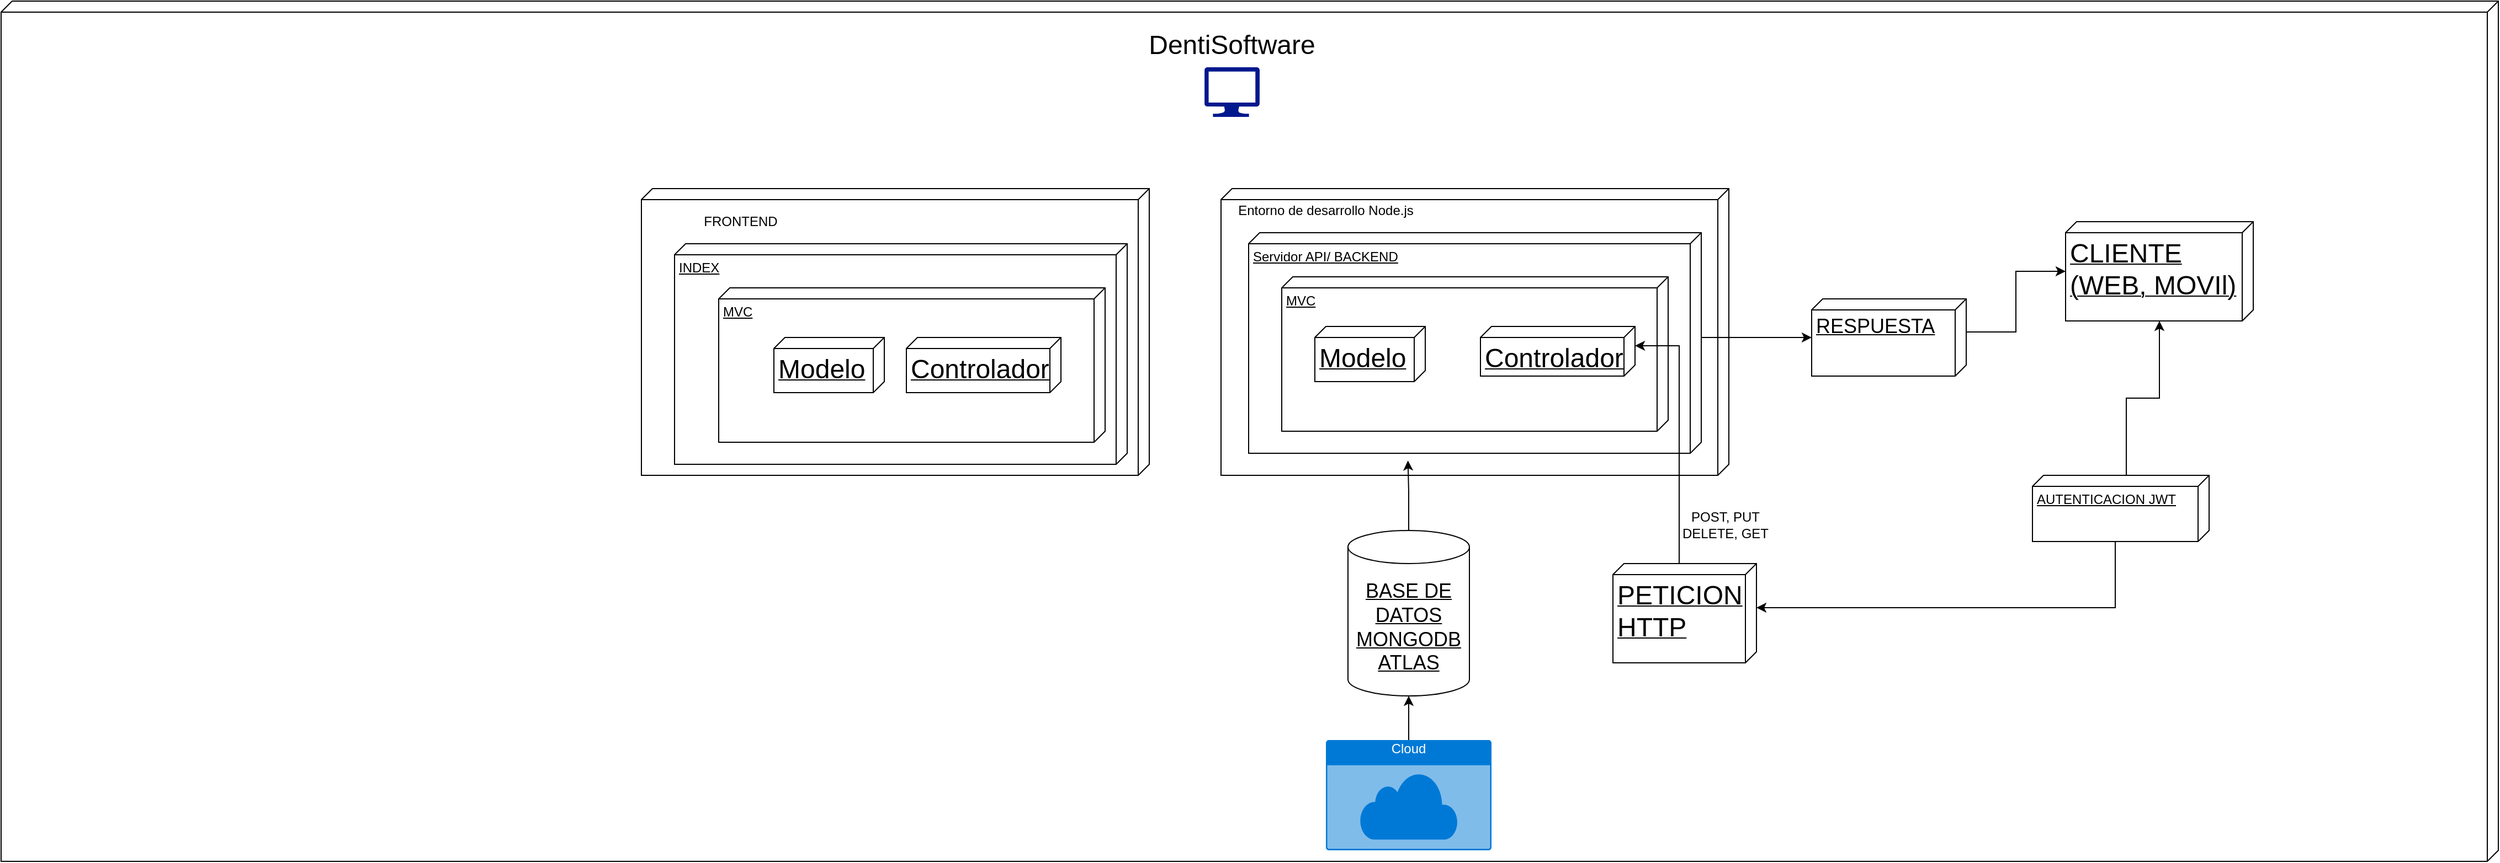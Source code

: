 <mxfile version="27.0.5">
  <diagram name="Página-1" id="npI__E2iPq3nfUKhyoLV">
    <mxGraphModel dx="3691" dy="1110" grid="1" gridSize="10" guides="1" tooltips="1" connect="1" arrows="1" fold="1" page="1" pageScale="1" pageWidth="827" pageHeight="1169" math="0" shadow="0">
      <root>
        <mxCell id="0" />
        <mxCell id="1" parent="0" />
        <mxCell id="NXqMpHXRE2b2beQ41x6s-4" value="" style="verticalAlign=top;align=left;spacingTop=8;spacingLeft=2;spacingRight=12;shape=cube;size=10;direction=south;fontStyle=4;html=1;whiteSpace=wrap;" vertex="1" parent="1">
          <mxGeometry x="-1130" y="20" width="2262" height="780" as="geometry" />
        </mxCell>
        <mxCell id="NXqMpHXRE2b2beQ41x6s-2" value="" style="verticalAlign=top;align=left;spacingTop=8;spacingLeft=2;spacingRight=12;shape=cube;size=10;direction=south;fontStyle=4;html=1;whiteSpace=wrap;" vertex="1" parent="1">
          <mxGeometry x="-25" y="190" width="460" height="260" as="geometry" />
        </mxCell>
        <mxCell id="NXqMpHXRE2b2beQ41x6s-3" value="Entorno de desarrollo Node.js" style="text;strokeColor=none;align=center;fillColor=none;html=1;verticalAlign=middle;whiteSpace=wrap;rounded=0;" vertex="1" parent="1">
          <mxGeometry x="-20" y="190" width="180" height="40" as="geometry" />
        </mxCell>
        <mxCell id="NXqMpHXRE2b2beQ41x6s-5" value="&lt;font style=&quot;font-size: 24px;&quot;&gt;DentiSoftware&lt;/font&gt;" style="text;strokeColor=none;align=center;fillColor=none;html=1;verticalAlign=middle;whiteSpace=wrap;rounded=0;" vertex="1" parent="1">
          <mxGeometry x="-70" y="50" width="110" height="20" as="geometry" />
        </mxCell>
        <mxCell id="NXqMpHXRE2b2beQ41x6s-25" style="edgeStyle=orthogonalEdgeStyle;rounded=0;orthogonalLoop=1;jettySize=auto;html=1;exitX=0;exitY=0;exitDx=95;exitDy=0;exitPerimeter=0;" edge="1" parent="1" source="NXqMpHXRE2b2beQ41x6s-7" target="NXqMpHXRE2b2beQ41x6s-24">
          <mxGeometry relative="1" as="geometry" />
        </mxCell>
        <mxCell id="NXqMpHXRE2b2beQ41x6s-7" value="Servidor API/ BACKEND" style="verticalAlign=top;align=left;spacingTop=8;spacingLeft=2;spacingRight=12;shape=cube;size=10;direction=south;fontStyle=4;html=1;whiteSpace=wrap;" vertex="1" parent="1">
          <mxGeometry y="230" width="410" height="200" as="geometry" />
        </mxCell>
        <mxCell id="NXqMpHXRE2b2beQ41x6s-10" value="MVC" style="verticalAlign=top;align=left;spacingTop=8;spacingLeft=2;spacingRight=12;shape=cube;size=10;direction=south;fontStyle=4;html=1;whiteSpace=wrap;" vertex="1" parent="1">
          <mxGeometry x="30" y="270" width="350" height="140" as="geometry" />
        </mxCell>
        <mxCell id="NXqMpHXRE2b2beQ41x6s-8" value="&lt;font style=&quot;font-size: 24px;&quot;&gt;Modelo&lt;/font&gt;" style="verticalAlign=top;align=left;spacingTop=8;spacingLeft=2;spacingRight=12;shape=cube;size=10;direction=south;fontStyle=4;html=1;whiteSpace=wrap;" vertex="1" parent="1">
          <mxGeometry x="60" y="315" width="100" height="50" as="geometry" />
        </mxCell>
        <mxCell id="NXqMpHXRE2b2beQ41x6s-9" value="&lt;font style=&quot;font-size: 24px;&quot;&gt;Controlador&lt;/font&gt;" style="verticalAlign=top;align=left;spacingTop=8;spacingLeft=2;spacingRight=12;shape=cube;size=10;direction=south;fontStyle=4;html=1;whiteSpace=wrap;" vertex="1" parent="1">
          <mxGeometry x="210" y="315" width="140" height="45" as="geometry" />
        </mxCell>
        <mxCell id="NXqMpHXRE2b2beQ41x6s-14" value="&lt;font style=&quot;font-size: 24px;&quot;&gt;PETICION HTTP&lt;/font&gt;" style="verticalAlign=top;align=left;spacingTop=8;spacingLeft=2;spacingRight=12;shape=cube;size=10;direction=south;fontStyle=4;html=1;whiteSpace=wrap;" vertex="1" parent="1">
          <mxGeometry x="330" y="530" width="130" height="90" as="geometry" />
        </mxCell>
        <mxCell id="NXqMpHXRE2b2beQ41x6s-15" style="edgeStyle=orthogonalEdgeStyle;rounded=0;orthogonalLoop=1;jettySize=auto;html=1;exitX=0;exitY=0;exitDx=0;exitDy=60;exitPerimeter=0;entryX=0;entryY=0;entryDx=17.5;entryDy=0;entryPerimeter=0;" edge="1" parent="1" source="NXqMpHXRE2b2beQ41x6s-14" target="NXqMpHXRE2b2beQ41x6s-9">
          <mxGeometry relative="1" as="geometry">
            <Array as="points">
              <mxPoint x="390" y="530" />
              <mxPoint x="390" y="332" />
            </Array>
          </mxGeometry>
        </mxCell>
        <mxCell id="NXqMpHXRE2b2beQ41x6s-17" value="POST, PUT DELETE, GET" style="text;strokeColor=none;align=center;fillColor=none;html=1;verticalAlign=middle;whiteSpace=wrap;rounded=0;" vertex="1" parent="1">
          <mxGeometry x="384" y="470" width="96" height="50" as="geometry" />
        </mxCell>
        <mxCell id="NXqMpHXRE2b2beQ41x6s-18" value="&lt;font style=&quot;font-size: 24px;&quot;&gt;CLIENTE&lt;/font&gt;&lt;div&gt;&lt;span style=&quot;font-size: 24px;&quot;&gt;(WEB, MOVIl)&lt;/span&gt;&lt;/div&gt;" style="verticalAlign=top;align=left;spacingTop=8;spacingLeft=2;spacingRight=12;shape=cube;size=10;direction=south;fontStyle=4;html=1;whiteSpace=wrap;" vertex="1" parent="1">
          <mxGeometry x="740" y="220" width="170" height="90" as="geometry" />
        </mxCell>
        <mxCell id="NXqMpHXRE2b2beQ41x6s-40" style="edgeStyle=orthogonalEdgeStyle;rounded=0;orthogonalLoop=1;jettySize=auto;html=1;exitX=0;exitY=0;exitDx=0;exitDy=75;exitPerimeter=0;" edge="1" parent="1" source="NXqMpHXRE2b2beQ41x6s-20" target="NXqMpHXRE2b2beQ41x6s-18">
          <mxGeometry relative="1" as="geometry" />
        </mxCell>
        <mxCell id="NXqMpHXRE2b2beQ41x6s-20" value="AUTENTICACION JWT" style="verticalAlign=top;align=left;spacingTop=8;spacingLeft=2;spacingRight=12;shape=cube;size=10;direction=south;fontStyle=4;html=1;whiteSpace=wrap;" vertex="1" parent="1">
          <mxGeometry x="710" y="450" width="160" height="60" as="geometry" />
        </mxCell>
        <mxCell id="NXqMpHXRE2b2beQ41x6s-22" style="edgeStyle=orthogonalEdgeStyle;rounded=0;orthogonalLoop=1;jettySize=auto;html=1;exitX=0;exitY=0;exitDx=60;exitDy=85;exitPerimeter=0;entryX=0;entryY=0;entryDx=40;entryDy=0;entryPerimeter=0;" edge="1" parent="1" source="NXqMpHXRE2b2beQ41x6s-20" target="NXqMpHXRE2b2beQ41x6s-14">
          <mxGeometry relative="1" as="geometry" />
        </mxCell>
        <mxCell id="NXqMpHXRE2b2beQ41x6s-26" style="edgeStyle=orthogonalEdgeStyle;rounded=0;orthogonalLoop=1;jettySize=auto;html=1;exitX=0;exitY=0;exitDx=30;exitDy=0;exitPerimeter=0;" edge="1" parent="1" source="NXqMpHXRE2b2beQ41x6s-24" target="NXqMpHXRE2b2beQ41x6s-18">
          <mxGeometry relative="1" as="geometry" />
        </mxCell>
        <mxCell id="NXqMpHXRE2b2beQ41x6s-24" value="&lt;font style=&quot;font-size: 18px;&quot;&gt;RESPUESTA&lt;/font&gt;" style="verticalAlign=top;align=left;spacingTop=8;spacingLeft=2;spacingRight=12;shape=cube;size=10;direction=south;fontStyle=4;html=1;whiteSpace=wrap;" vertex="1" parent="1">
          <mxGeometry x="510" y="290" width="140" height="70" as="geometry" />
        </mxCell>
        <mxCell id="NXqMpHXRE2b2beQ41x6s-28" value="&lt;span style=&quot;font-size: 18px; text-align: left; text-decoration-line: underline;&quot;&gt;BASE DE DATOS MONGODB ATLAS&lt;/span&gt;" style="shape=cylinder3;whiteSpace=wrap;html=1;boundedLbl=1;backgroundOutline=1;size=15;" vertex="1" parent="1">
          <mxGeometry x="90" y="500" width="110" height="150" as="geometry" />
        </mxCell>
        <mxCell id="NXqMpHXRE2b2beQ41x6s-29" style="edgeStyle=orthogonalEdgeStyle;rounded=0;orthogonalLoop=1;jettySize=auto;html=1;entryX=1.033;entryY=0.648;entryDx=0;entryDy=0;entryPerimeter=0;" edge="1" parent="1" source="NXqMpHXRE2b2beQ41x6s-28" target="NXqMpHXRE2b2beQ41x6s-7">
          <mxGeometry relative="1" as="geometry" />
        </mxCell>
        <mxCell id="NXqMpHXRE2b2beQ41x6s-31" style="edgeStyle=orthogonalEdgeStyle;rounded=0;orthogonalLoop=1;jettySize=auto;html=1;" edge="1" parent="1" source="NXqMpHXRE2b2beQ41x6s-30" target="NXqMpHXRE2b2beQ41x6s-28">
          <mxGeometry relative="1" as="geometry" />
        </mxCell>
        <mxCell id="NXqMpHXRE2b2beQ41x6s-30" value="Cloud" style="html=1;whiteSpace=wrap;strokeColor=none;fillColor=#0079D6;labelPosition=center;verticalLabelPosition=middle;verticalAlign=top;align=center;fontSize=12;outlineConnect=0;spacingTop=-6;fontColor=#FFFFFF;sketch=0;shape=mxgraph.sitemap.cloud;" vertex="1" parent="1">
          <mxGeometry x="70" y="690" width="150" height="100" as="geometry" />
        </mxCell>
        <mxCell id="NXqMpHXRE2b2beQ41x6s-33" value="" style="sketch=0;aspect=fixed;pointerEvents=1;shadow=0;dashed=0;html=1;strokeColor=none;labelPosition=center;verticalLabelPosition=bottom;verticalAlign=top;align=center;fillColor=#00188D;shape=mxgraph.azure.computer" vertex="1" parent="1">
          <mxGeometry x="-40" y="80" width="50" height="45" as="geometry" />
        </mxCell>
        <mxCell id="NXqMpHXRE2b2beQ41x6s-34" value="" style="verticalAlign=top;align=left;spacingTop=8;spacingLeft=2;spacingRight=12;shape=cube;size=10;direction=south;fontStyle=4;html=1;whiteSpace=wrap;" vertex="1" parent="1">
          <mxGeometry x="-550" y="190" width="460" height="260" as="geometry" />
        </mxCell>
        <mxCell id="NXqMpHXRE2b2beQ41x6s-35" value="FRONTEND" style="text;strokeColor=none;align=center;fillColor=none;html=1;verticalAlign=middle;whiteSpace=wrap;rounded=0;" vertex="1" parent="1">
          <mxGeometry x="-550" y="200" width="180" height="40" as="geometry" />
        </mxCell>
        <mxCell id="NXqMpHXRE2b2beQ41x6s-36" value="INDEX" style="verticalAlign=top;align=left;spacingTop=8;spacingLeft=2;spacingRight=12;shape=cube;size=10;direction=south;fontStyle=4;html=1;whiteSpace=wrap;" vertex="1" parent="1">
          <mxGeometry x="-520" y="240" width="410" height="200" as="geometry" />
        </mxCell>
        <mxCell id="NXqMpHXRE2b2beQ41x6s-37" value="MVC" style="verticalAlign=top;align=left;spacingTop=8;spacingLeft=2;spacingRight=12;shape=cube;size=10;direction=south;fontStyle=4;html=1;whiteSpace=wrap;" vertex="1" parent="1">
          <mxGeometry x="-480" y="280" width="350" height="140" as="geometry" />
        </mxCell>
        <mxCell id="NXqMpHXRE2b2beQ41x6s-38" value="&lt;font style=&quot;font-size: 24px;&quot;&gt;Modelo&lt;/font&gt;" style="verticalAlign=top;align=left;spacingTop=8;spacingLeft=2;spacingRight=12;shape=cube;size=10;direction=south;fontStyle=4;html=1;whiteSpace=wrap;" vertex="1" parent="1">
          <mxGeometry x="-430" y="325" width="100" height="50" as="geometry" />
        </mxCell>
        <mxCell id="NXqMpHXRE2b2beQ41x6s-39" value="&lt;font style=&quot;font-size: 24px;&quot;&gt;Controlador&lt;/font&gt;" style="verticalAlign=top;align=left;spacingTop=8;spacingLeft=2;spacingRight=12;shape=cube;size=10;direction=south;fontStyle=4;html=1;whiteSpace=wrap;" vertex="1" parent="1">
          <mxGeometry x="-310" y="325" width="140" height="50" as="geometry" />
        </mxCell>
      </root>
    </mxGraphModel>
  </diagram>
</mxfile>

